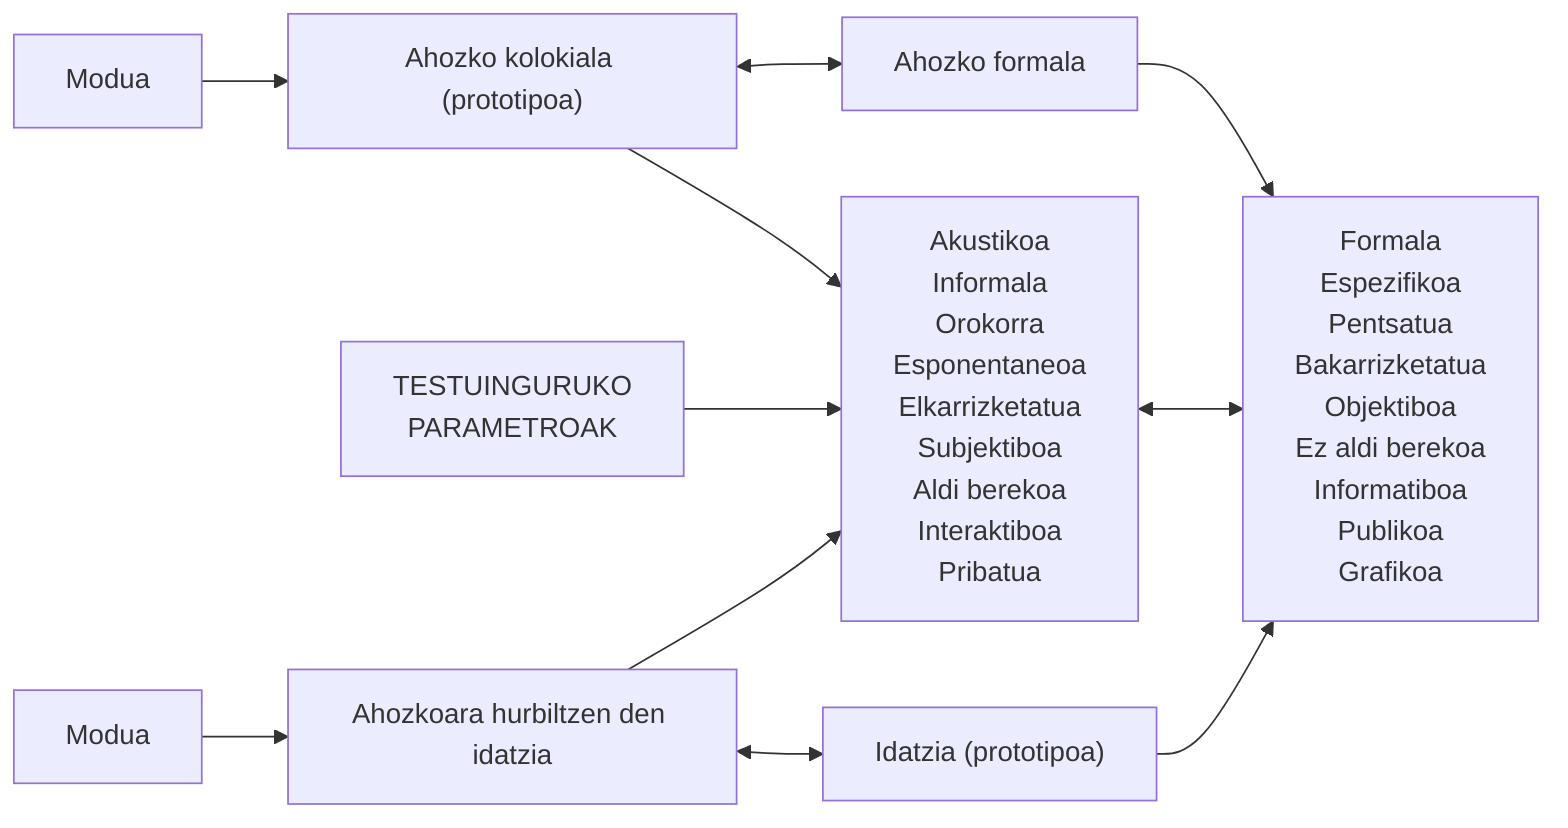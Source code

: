 flowchart LR

%% Goiko lerroa
M1[Modua] --> KOL["Ahozko kolokiala (prototipoa)"]
KOL <--> FORN["Ahozko formala"]

%% Erdiko kutxa bakarra
PARAMSA["Akustikoa<br>Informala<br>Orokorra<br>Esponentaneoa<br>Elkarrizketatua<br>Subjektiboa<br>Aldi berekoa<br>Interaktiboa<br>Pribatua"]
PARAMSB["Formala<br>Espezifikoa<br>Pentsatua<br>Bakarrizketatua<br>Objektiboa<br>Ez aldi berekoa<br>Informatiboa<br>Publikoa<br>Grafikoa"]

%% Loturak erdira
KOL --> PARAMSA
FORN --> PARAMSB

%% Testuingurua ezkerrean
CTX["TESTUINGURUKO<br>PARAMETROAK"] --> PARAMSA

PARAMSA <--> PARAMSB

%% Beheko lerroa
M2[Modua] --> NEAR["Ahozkoara hurbiltzen den idatzia"]
NEAR <--> IDAT["Idatzia (prototipoa)"]
IDAT --> PARAMSB

NEAR --> PARAMSA